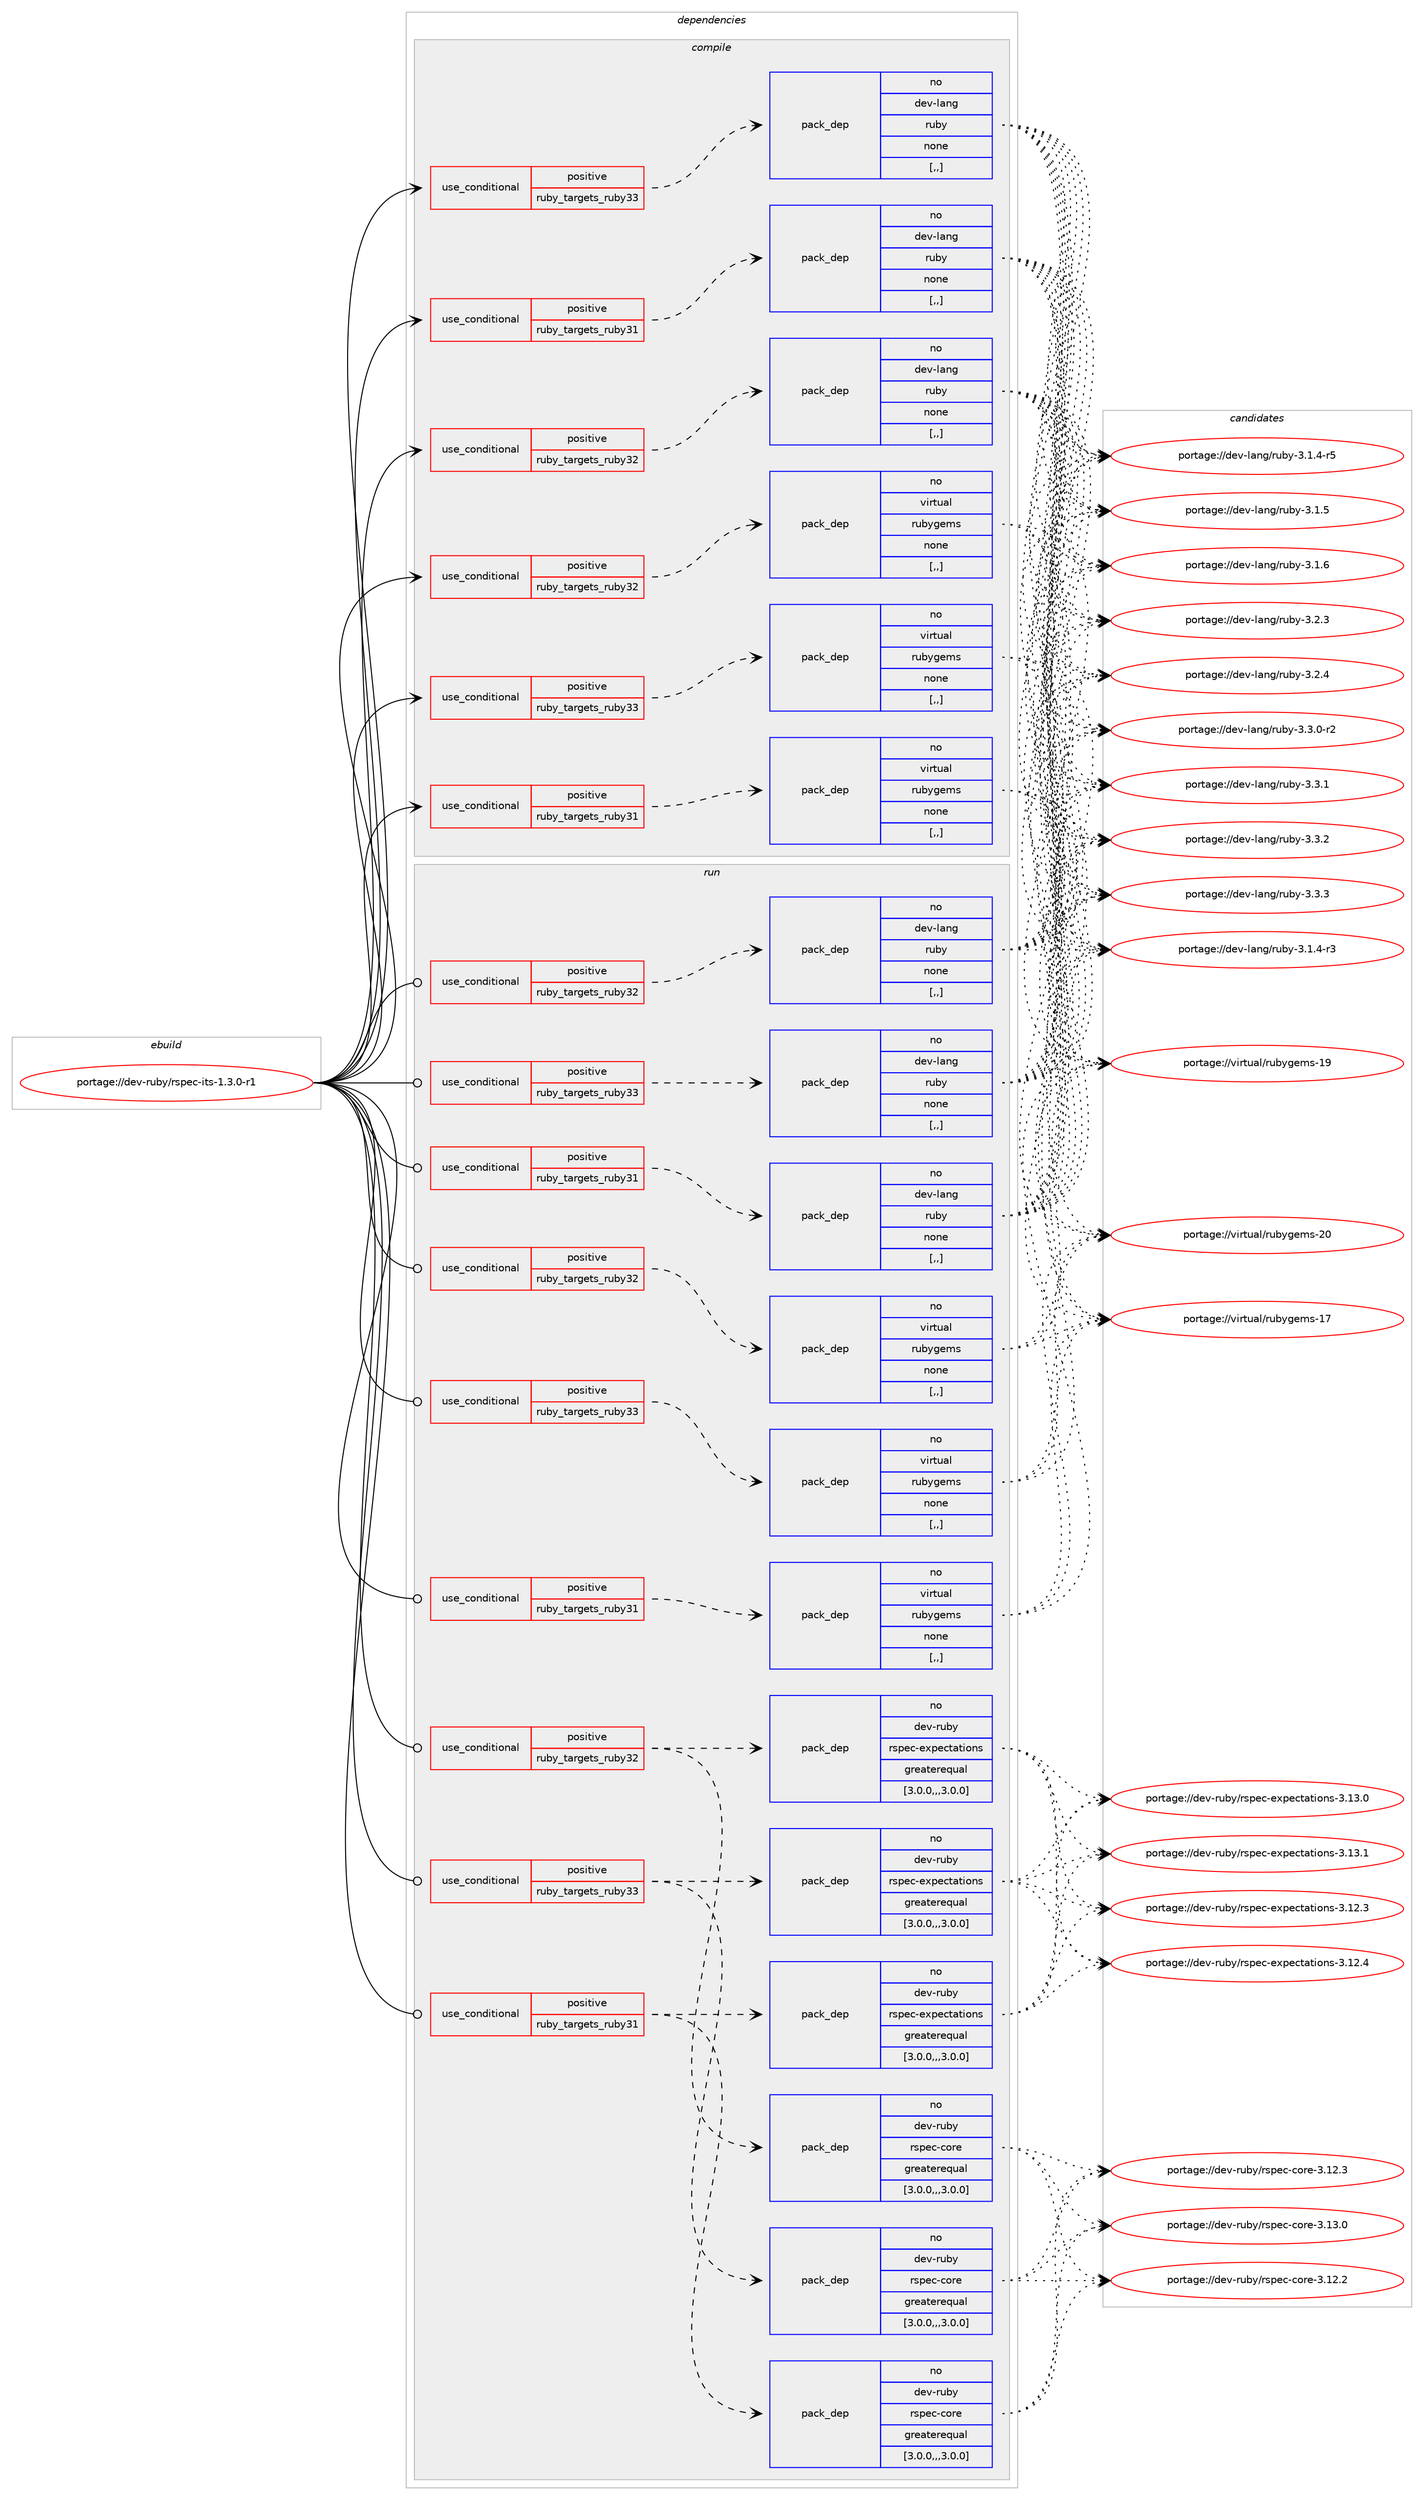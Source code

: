 digraph prolog {

# *************
# Graph options
# *************

newrank=true;
concentrate=true;
compound=true;
graph [rankdir=LR,fontname=Helvetica,fontsize=10,ranksep=1.5];#, ranksep=2.5, nodesep=0.2];
edge  [arrowhead=vee];
node  [fontname=Helvetica,fontsize=10];

# **********
# The ebuild
# **********

subgraph cluster_leftcol {
color=gray;
rank=same;
label=<<i>ebuild</i>>;
id [label="portage://dev-ruby/rspec-its-1.3.0-r1", color=red, width=4, href="../dev-ruby/rspec-its-1.3.0-r1.svg"];
}

# ****************
# The dependencies
# ****************

subgraph cluster_midcol {
color=gray;
label=<<i>dependencies</i>>;
subgraph cluster_compile {
fillcolor="#eeeeee";
style=filled;
label=<<i>compile</i>>;
subgraph cond53625 {
dependency195523 [label=<<TABLE BORDER="0" CELLBORDER="1" CELLSPACING="0" CELLPADDING="4"><TR><TD ROWSPAN="3" CELLPADDING="10">use_conditional</TD></TR><TR><TD>positive</TD></TR><TR><TD>ruby_targets_ruby31</TD></TR></TABLE>>, shape=none, color=red];
subgraph pack140568 {
dependency195524 [label=<<TABLE BORDER="0" CELLBORDER="1" CELLSPACING="0" CELLPADDING="4" WIDTH="220"><TR><TD ROWSPAN="6" CELLPADDING="30">pack_dep</TD></TR><TR><TD WIDTH="110">no</TD></TR><TR><TD>dev-lang</TD></TR><TR><TD>ruby</TD></TR><TR><TD>none</TD></TR><TR><TD>[,,]</TD></TR></TABLE>>, shape=none, color=blue];
}
dependency195523:e -> dependency195524:w [weight=20,style="dashed",arrowhead="vee"];
}
id:e -> dependency195523:w [weight=20,style="solid",arrowhead="vee"];
subgraph cond53626 {
dependency195525 [label=<<TABLE BORDER="0" CELLBORDER="1" CELLSPACING="0" CELLPADDING="4"><TR><TD ROWSPAN="3" CELLPADDING="10">use_conditional</TD></TR><TR><TD>positive</TD></TR><TR><TD>ruby_targets_ruby31</TD></TR></TABLE>>, shape=none, color=red];
subgraph pack140569 {
dependency195526 [label=<<TABLE BORDER="0" CELLBORDER="1" CELLSPACING="0" CELLPADDING="4" WIDTH="220"><TR><TD ROWSPAN="6" CELLPADDING="30">pack_dep</TD></TR><TR><TD WIDTH="110">no</TD></TR><TR><TD>virtual</TD></TR><TR><TD>rubygems</TD></TR><TR><TD>none</TD></TR><TR><TD>[,,]</TD></TR></TABLE>>, shape=none, color=blue];
}
dependency195525:e -> dependency195526:w [weight=20,style="dashed",arrowhead="vee"];
}
id:e -> dependency195525:w [weight=20,style="solid",arrowhead="vee"];
subgraph cond53627 {
dependency195527 [label=<<TABLE BORDER="0" CELLBORDER="1" CELLSPACING="0" CELLPADDING="4"><TR><TD ROWSPAN="3" CELLPADDING="10">use_conditional</TD></TR><TR><TD>positive</TD></TR><TR><TD>ruby_targets_ruby32</TD></TR></TABLE>>, shape=none, color=red];
subgraph pack140570 {
dependency195528 [label=<<TABLE BORDER="0" CELLBORDER="1" CELLSPACING="0" CELLPADDING="4" WIDTH="220"><TR><TD ROWSPAN="6" CELLPADDING="30">pack_dep</TD></TR><TR><TD WIDTH="110">no</TD></TR><TR><TD>dev-lang</TD></TR><TR><TD>ruby</TD></TR><TR><TD>none</TD></TR><TR><TD>[,,]</TD></TR></TABLE>>, shape=none, color=blue];
}
dependency195527:e -> dependency195528:w [weight=20,style="dashed",arrowhead="vee"];
}
id:e -> dependency195527:w [weight=20,style="solid",arrowhead="vee"];
subgraph cond53628 {
dependency195529 [label=<<TABLE BORDER="0" CELLBORDER="1" CELLSPACING="0" CELLPADDING="4"><TR><TD ROWSPAN="3" CELLPADDING="10">use_conditional</TD></TR><TR><TD>positive</TD></TR><TR><TD>ruby_targets_ruby32</TD></TR></TABLE>>, shape=none, color=red];
subgraph pack140571 {
dependency195530 [label=<<TABLE BORDER="0" CELLBORDER="1" CELLSPACING="0" CELLPADDING="4" WIDTH="220"><TR><TD ROWSPAN="6" CELLPADDING="30">pack_dep</TD></TR><TR><TD WIDTH="110">no</TD></TR><TR><TD>virtual</TD></TR><TR><TD>rubygems</TD></TR><TR><TD>none</TD></TR><TR><TD>[,,]</TD></TR></TABLE>>, shape=none, color=blue];
}
dependency195529:e -> dependency195530:w [weight=20,style="dashed",arrowhead="vee"];
}
id:e -> dependency195529:w [weight=20,style="solid",arrowhead="vee"];
subgraph cond53629 {
dependency195531 [label=<<TABLE BORDER="0" CELLBORDER="1" CELLSPACING="0" CELLPADDING="4"><TR><TD ROWSPAN="3" CELLPADDING="10">use_conditional</TD></TR><TR><TD>positive</TD></TR><TR><TD>ruby_targets_ruby33</TD></TR></TABLE>>, shape=none, color=red];
subgraph pack140572 {
dependency195532 [label=<<TABLE BORDER="0" CELLBORDER="1" CELLSPACING="0" CELLPADDING="4" WIDTH="220"><TR><TD ROWSPAN="6" CELLPADDING="30">pack_dep</TD></TR><TR><TD WIDTH="110">no</TD></TR><TR><TD>dev-lang</TD></TR><TR><TD>ruby</TD></TR><TR><TD>none</TD></TR><TR><TD>[,,]</TD></TR></TABLE>>, shape=none, color=blue];
}
dependency195531:e -> dependency195532:w [weight=20,style="dashed",arrowhead="vee"];
}
id:e -> dependency195531:w [weight=20,style="solid",arrowhead="vee"];
subgraph cond53630 {
dependency195533 [label=<<TABLE BORDER="0" CELLBORDER="1" CELLSPACING="0" CELLPADDING="4"><TR><TD ROWSPAN="3" CELLPADDING="10">use_conditional</TD></TR><TR><TD>positive</TD></TR><TR><TD>ruby_targets_ruby33</TD></TR></TABLE>>, shape=none, color=red];
subgraph pack140573 {
dependency195534 [label=<<TABLE BORDER="0" CELLBORDER="1" CELLSPACING="0" CELLPADDING="4" WIDTH="220"><TR><TD ROWSPAN="6" CELLPADDING="30">pack_dep</TD></TR><TR><TD WIDTH="110">no</TD></TR><TR><TD>virtual</TD></TR><TR><TD>rubygems</TD></TR><TR><TD>none</TD></TR><TR><TD>[,,]</TD></TR></TABLE>>, shape=none, color=blue];
}
dependency195533:e -> dependency195534:w [weight=20,style="dashed",arrowhead="vee"];
}
id:e -> dependency195533:w [weight=20,style="solid",arrowhead="vee"];
}
subgraph cluster_compileandrun {
fillcolor="#eeeeee";
style=filled;
label=<<i>compile and run</i>>;
}
subgraph cluster_run {
fillcolor="#eeeeee";
style=filled;
label=<<i>run</i>>;
subgraph cond53631 {
dependency195535 [label=<<TABLE BORDER="0" CELLBORDER="1" CELLSPACING="0" CELLPADDING="4"><TR><TD ROWSPAN="3" CELLPADDING="10">use_conditional</TD></TR><TR><TD>positive</TD></TR><TR><TD>ruby_targets_ruby31</TD></TR></TABLE>>, shape=none, color=red];
subgraph pack140574 {
dependency195536 [label=<<TABLE BORDER="0" CELLBORDER="1" CELLSPACING="0" CELLPADDING="4" WIDTH="220"><TR><TD ROWSPAN="6" CELLPADDING="30">pack_dep</TD></TR><TR><TD WIDTH="110">no</TD></TR><TR><TD>dev-lang</TD></TR><TR><TD>ruby</TD></TR><TR><TD>none</TD></TR><TR><TD>[,,]</TD></TR></TABLE>>, shape=none, color=blue];
}
dependency195535:e -> dependency195536:w [weight=20,style="dashed",arrowhead="vee"];
}
id:e -> dependency195535:w [weight=20,style="solid",arrowhead="odot"];
subgraph cond53632 {
dependency195537 [label=<<TABLE BORDER="0" CELLBORDER="1" CELLSPACING="0" CELLPADDING="4"><TR><TD ROWSPAN="3" CELLPADDING="10">use_conditional</TD></TR><TR><TD>positive</TD></TR><TR><TD>ruby_targets_ruby31</TD></TR></TABLE>>, shape=none, color=red];
subgraph pack140575 {
dependency195538 [label=<<TABLE BORDER="0" CELLBORDER="1" CELLSPACING="0" CELLPADDING="4" WIDTH="220"><TR><TD ROWSPAN="6" CELLPADDING="30">pack_dep</TD></TR><TR><TD WIDTH="110">no</TD></TR><TR><TD>dev-ruby</TD></TR><TR><TD>rspec-core</TD></TR><TR><TD>greaterequal</TD></TR><TR><TD>[3.0.0,,,3.0.0]</TD></TR></TABLE>>, shape=none, color=blue];
}
dependency195537:e -> dependency195538:w [weight=20,style="dashed",arrowhead="vee"];
subgraph pack140576 {
dependency195539 [label=<<TABLE BORDER="0" CELLBORDER="1" CELLSPACING="0" CELLPADDING="4" WIDTH="220"><TR><TD ROWSPAN="6" CELLPADDING="30">pack_dep</TD></TR><TR><TD WIDTH="110">no</TD></TR><TR><TD>dev-ruby</TD></TR><TR><TD>rspec-expectations</TD></TR><TR><TD>greaterequal</TD></TR><TR><TD>[3.0.0,,,3.0.0]</TD></TR></TABLE>>, shape=none, color=blue];
}
dependency195537:e -> dependency195539:w [weight=20,style="dashed",arrowhead="vee"];
}
id:e -> dependency195537:w [weight=20,style="solid",arrowhead="odot"];
subgraph cond53633 {
dependency195540 [label=<<TABLE BORDER="0" CELLBORDER="1" CELLSPACING="0" CELLPADDING="4"><TR><TD ROWSPAN="3" CELLPADDING="10">use_conditional</TD></TR><TR><TD>positive</TD></TR><TR><TD>ruby_targets_ruby31</TD></TR></TABLE>>, shape=none, color=red];
subgraph pack140577 {
dependency195541 [label=<<TABLE BORDER="0" CELLBORDER="1" CELLSPACING="0" CELLPADDING="4" WIDTH="220"><TR><TD ROWSPAN="6" CELLPADDING="30">pack_dep</TD></TR><TR><TD WIDTH="110">no</TD></TR><TR><TD>virtual</TD></TR><TR><TD>rubygems</TD></TR><TR><TD>none</TD></TR><TR><TD>[,,]</TD></TR></TABLE>>, shape=none, color=blue];
}
dependency195540:e -> dependency195541:w [weight=20,style="dashed",arrowhead="vee"];
}
id:e -> dependency195540:w [weight=20,style="solid",arrowhead="odot"];
subgraph cond53634 {
dependency195542 [label=<<TABLE BORDER="0" CELLBORDER="1" CELLSPACING="0" CELLPADDING="4"><TR><TD ROWSPAN="3" CELLPADDING="10">use_conditional</TD></TR><TR><TD>positive</TD></TR><TR><TD>ruby_targets_ruby32</TD></TR></TABLE>>, shape=none, color=red];
subgraph pack140578 {
dependency195543 [label=<<TABLE BORDER="0" CELLBORDER="1" CELLSPACING="0" CELLPADDING="4" WIDTH="220"><TR><TD ROWSPAN="6" CELLPADDING="30">pack_dep</TD></TR><TR><TD WIDTH="110">no</TD></TR><TR><TD>dev-lang</TD></TR><TR><TD>ruby</TD></TR><TR><TD>none</TD></TR><TR><TD>[,,]</TD></TR></TABLE>>, shape=none, color=blue];
}
dependency195542:e -> dependency195543:w [weight=20,style="dashed",arrowhead="vee"];
}
id:e -> dependency195542:w [weight=20,style="solid",arrowhead="odot"];
subgraph cond53635 {
dependency195544 [label=<<TABLE BORDER="0" CELLBORDER="1" CELLSPACING="0" CELLPADDING="4"><TR><TD ROWSPAN="3" CELLPADDING="10">use_conditional</TD></TR><TR><TD>positive</TD></TR><TR><TD>ruby_targets_ruby32</TD></TR></TABLE>>, shape=none, color=red];
subgraph pack140579 {
dependency195545 [label=<<TABLE BORDER="0" CELLBORDER="1" CELLSPACING="0" CELLPADDING="4" WIDTH="220"><TR><TD ROWSPAN="6" CELLPADDING="30">pack_dep</TD></TR><TR><TD WIDTH="110">no</TD></TR><TR><TD>dev-ruby</TD></TR><TR><TD>rspec-core</TD></TR><TR><TD>greaterequal</TD></TR><TR><TD>[3.0.0,,,3.0.0]</TD></TR></TABLE>>, shape=none, color=blue];
}
dependency195544:e -> dependency195545:w [weight=20,style="dashed",arrowhead="vee"];
subgraph pack140580 {
dependency195546 [label=<<TABLE BORDER="0" CELLBORDER="1" CELLSPACING="0" CELLPADDING="4" WIDTH="220"><TR><TD ROWSPAN="6" CELLPADDING="30">pack_dep</TD></TR><TR><TD WIDTH="110">no</TD></TR><TR><TD>dev-ruby</TD></TR><TR><TD>rspec-expectations</TD></TR><TR><TD>greaterequal</TD></TR><TR><TD>[3.0.0,,,3.0.0]</TD></TR></TABLE>>, shape=none, color=blue];
}
dependency195544:e -> dependency195546:w [weight=20,style="dashed",arrowhead="vee"];
}
id:e -> dependency195544:w [weight=20,style="solid",arrowhead="odot"];
subgraph cond53636 {
dependency195547 [label=<<TABLE BORDER="0" CELLBORDER="1" CELLSPACING="0" CELLPADDING="4"><TR><TD ROWSPAN="3" CELLPADDING="10">use_conditional</TD></TR><TR><TD>positive</TD></TR><TR><TD>ruby_targets_ruby32</TD></TR></TABLE>>, shape=none, color=red];
subgraph pack140581 {
dependency195548 [label=<<TABLE BORDER="0" CELLBORDER="1" CELLSPACING="0" CELLPADDING="4" WIDTH="220"><TR><TD ROWSPAN="6" CELLPADDING="30">pack_dep</TD></TR><TR><TD WIDTH="110">no</TD></TR><TR><TD>virtual</TD></TR><TR><TD>rubygems</TD></TR><TR><TD>none</TD></TR><TR><TD>[,,]</TD></TR></TABLE>>, shape=none, color=blue];
}
dependency195547:e -> dependency195548:w [weight=20,style="dashed",arrowhead="vee"];
}
id:e -> dependency195547:w [weight=20,style="solid",arrowhead="odot"];
subgraph cond53637 {
dependency195549 [label=<<TABLE BORDER="0" CELLBORDER="1" CELLSPACING="0" CELLPADDING="4"><TR><TD ROWSPAN="3" CELLPADDING="10">use_conditional</TD></TR><TR><TD>positive</TD></TR><TR><TD>ruby_targets_ruby33</TD></TR></TABLE>>, shape=none, color=red];
subgraph pack140582 {
dependency195550 [label=<<TABLE BORDER="0" CELLBORDER="1" CELLSPACING="0" CELLPADDING="4" WIDTH="220"><TR><TD ROWSPAN="6" CELLPADDING="30">pack_dep</TD></TR><TR><TD WIDTH="110">no</TD></TR><TR><TD>dev-lang</TD></TR><TR><TD>ruby</TD></TR><TR><TD>none</TD></TR><TR><TD>[,,]</TD></TR></TABLE>>, shape=none, color=blue];
}
dependency195549:e -> dependency195550:w [weight=20,style="dashed",arrowhead="vee"];
}
id:e -> dependency195549:w [weight=20,style="solid",arrowhead="odot"];
subgraph cond53638 {
dependency195551 [label=<<TABLE BORDER="0" CELLBORDER="1" CELLSPACING="0" CELLPADDING="4"><TR><TD ROWSPAN="3" CELLPADDING="10">use_conditional</TD></TR><TR><TD>positive</TD></TR><TR><TD>ruby_targets_ruby33</TD></TR></TABLE>>, shape=none, color=red];
subgraph pack140583 {
dependency195552 [label=<<TABLE BORDER="0" CELLBORDER="1" CELLSPACING="0" CELLPADDING="4" WIDTH="220"><TR><TD ROWSPAN="6" CELLPADDING="30">pack_dep</TD></TR><TR><TD WIDTH="110">no</TD></TR><TR><TD>dev-ruby</TD></TR><TR><TD>rspec-core</TD></TR><TR><TD>greaterequal</TD></TR><TR><TD>[3.0.0,,,3.0.0]</TD></TR></TABLE>>, shape=none, color=blue];
}
dependency195551:e -> dependency195552:w [weight=20,style="dashed",arrowhead="vee"];
subgraph pack140584 {
dependency195553 [label=<<TABLE BORDER="0" CELLBORDER="1" CELLSPACING="0" CELLPADDING="4" WIDTH="220"><TR><TD ROWSPAN="6" CELLPADDING="30">pack_dep</TD></TR><TR><TD WIDTH="110">no</TD></TR><TR><TD>dev-ruby</TD></TR><TR><TD>rspec-expectations</TD></TR><TR><TD>greaterequal</TD></TR><TR><TD>[3.0.0,,,3.0.0]</TD></TR></TABLE>>, shape=none, color=blue];
}
dependency195551:e -> dependency195553:w [weight=20,style="dashed",arrowhead="vee"];
}
id:e -> dependency195551:w [weight=20,style="solid",arrowhead="odot"];
subgraph cond53639 {
dependency195554 [label=<<TABLE BORDER="0" CELLBORDER="1" CELLSPACING="0" CELLPADDING="4"><TR><TD ROWSPAN="3" CELLPADDING="10">use_conditional</TD></TR><TR><TD>positive</TD></TR><TR><TD>ruby_targets_ruby33</TD></TR></TABLE>>, shape=none, color=red];
subgraph pack140585 {
dependency195555 [label=<<TABLE BORDER="0" CELLBORDER="1" CELLSPACING="0" CELLPADDING="4" WIDTH="220"><TR><TD ROWSPAN="6" CELLPADDING="30">pack_dep</TD></TR><TR><TD WIDTH="110">no</TD></TR><TR><TD>virtual</TD></TR><TR><TD>rubygems</TD></TR><TR><TD>none</TD></TR><TR><TD>[,,]</TD></TR></TABLE>>, shape=none, color=blue];
}
dependency195554:e -> dependency195555:w [weight=20,style="dashed",arrowhead="vee"];
}
id:e -> dependency195554:w [weight=20,style="solid",arrowhead="odot"];
}
}

# **************
# The candidates
# **************

subgraph cluster_choices {
rank=same;
color=gray;
label=<<i>candidates</i>>;

subgraph choice140568 {
color=black;
nodesep=1;
choice100101118451089711010347114117981214551464946524511451 [label="portage://dev-lang/ruby-3.1.4-r3", color=red, width=4,href="../dev-lang/ruby-3.1.4-r3.svg"];
choice100101118451089711010347114117981214551464946524511453 [label="portage://dev-lang/ruby-3.1.4-r5", color=red, width=4,href="../dev-lang/ruby-3.1.4-r5.svg"];
choice10010111845108971101034711411798121455146494653 [label="portage://dev-lang/ruby-3.1.5", color=red, width=4,href="../dev-lang/ruby-3.1.5.svg"];
choice10010111845108971101034711411798121455146494654 [label="portage://dev-lang/ruby-3.1.6", color=red, width=4,href="../dev-lang/ruby-3.1.6.svg"];
choice10010111845108971101034711411798121455146504651 [label="portage://dev-lang/ruby-3.2.3", color=red, width=4,href="../dev-lang/ruby-3.2.3.svg"];
choice10010111845108971101034711411798121455146504652 [label="portage://dev-lang/ruby-3.2.4", color=red, width=4,href="../dev-lang/ruby-3.2.4.svg"];
choice100101118451089711010347114117981214551465146484511450 [label="portage://dev-lang/ruby-3.3.0-r2", color=red, width=4,href="../dev-lang/ruby-3.3.0-r2.svg"];
choice10010111845108971101034711411798121455146514649 [label="portage://dev-lang/ruby-3.3.1", color=red, width=4,href="../dev-lang/ruby-3.3.1.svg"];
choice10010111845108971101034711411798121455146514650 [label="portage://dev-lang/ruby-3.3.2", color=red, width=4,href="../dev-lang/ruby-3.3.2.svg"];
choice10010111845108971101034711411798121455146514651 [label="portage://dev-lang/ruby-3.3.3", color=red, width=4,href="../dev-lang/ruby-3.3.3.svg"];
dependency195524:e -> choice100101118451089711010347114117981214551464946524511451:w [style=dotted,weight="100"];
dependency195524:e -> choice100101118451089711010347114117981214551464946524511453:w [style=dotted,weight="100"];
dependency195524:e -> choice10010111845108971101034711411798121455146494653:w [style=dotted,weight="100"];
dependency195524:e -> choice10010111845108971101034711411798121455146494654:w [style=dotted,weight="100"];
dependency195524:e -> choice10010111845108971101034711411798121455146504651:w [style=dotted,weight="100"];
dependency195524:e -> choice10010111845108971101034711411798121455146504652:w [style=dotted,weight="100"];
dependency195524:e -> choice100101118451089711010347114117981214551465146484511450:w [style=dotted,weight="100"];
dependency195524:e -> choice10010111845108971101034711411798121455146514649:w [style=dotted,weight="100"];
dependency195524:e -> choice10010111845108971101034711411798121455146514650:w [style=dotted,weight="100"];
dependency195524:e -> choice10010111845108971101034711411798121455146514651:w [style=dotted,weight="100"];
}
subgraph choice140569 {
color=black;
nodesep=1;
choice118105114116117971084711411798121103101109115454955 [label="portage://virtual/rubygems-17", color=red, width=4,href="../virtual/rubygems-17.svg"];
choice118105114116117971084711411798121103101109115454957 [label="portage://virtual/rubygems-19", color=red, width=4,href="../virtual/rubygems-19.svg"];
choice118105114116117971084711411798121103101109115455048 [label="portage://virtual/rubygems-20", color=red, width=4,href="../virtual/rubygems-20.svg"];
dependency195526:e -> choice118105114116117971084711411798121103101109115454955:w [style=dotted,weight="100"];
dependency195526:e -> choice118105114116117971084711411798121103101109115454957:w [style=dotted,weight="100"];
dependency195526:e -> choice118105114116117971084711411798121103101109115455048:w [style=dotted,weight="100"];
}
subgraph choice140570 {
color=black;
nodesep=1;
choice100101118451089711010347114117981214551464946524511451 [label="portage://dev-lang/ruby-3.1.4-r3", color=red, width=4,href="../dev-lang/ruby-3.1.4-r3.svg"];
choice100101118451089711010347114117981214551464946524511453 [label="portage://dev-lang/ruby-3.1.4-r5", color=red, width=4,href="../dev-lang/ruby-3.1.4-r5.svg"];
choice10010111845108971101034711411798121455146494653 [label="portage://dev-lang/ruby-3.1.5", color=red, width=4,href="../dev-lang/ruby-3.1.5.svg"];
choice10010111845108971101034711411798121455146494654 [label="portage://dev-lang/ruby-3.1.6", color=red, width=4,href="../dev-lang/ruby-3.1.6.svg"];
choice10010111845108971101034711411798121455146504651 [label="portage://dev-lang/ruby-3.2.3", color=red, width=4,href="../dev-lang/ruby-3.2.3.svg"];
choice10010111845108971101034711411798121455146504652 [label="portage://dev-lang/ruby-3.2.4", color=red, width=4,href="../dev-lang/ruby-3.2.4.svg"];
choice100101118451089711010347114117981214551465146484511450 [label="portage://dev-lang/ruby-3.3.0-r2", color=red, width=4,href="../dev-lang/ruby-3.3.0-r2.svg"];
choice10010111845108971101034711411798121455146514649 [label="portage://dev-lang/ruby-3.3.1", color=red, width=4,href="../dev-lang/ruby-3.3.1.svg"];
choice10010111845108971101034711411798121455146514650 [label="portage://dev-lang/ruby-3.3.2", color=red, width=4,href="../dev-lang/ruby-3.3.2.svg"];
choice10010111845108971101034711411798121455146514651 [label="portage://dev-lang/ruby-3.3.3", color=red, width=4,href="../dev-lang/ruby-3.3.3.svg"];
dependency195528:e -> choice100101118451089711010347114117981214551464946524511451:w [style=dotted,weight="100"];
dependency195528:e -> choice100101118451089711010347114117981214551464946524511453:w [style=dotted,weight="100"];
dependency195528:e -> choice10010111845108971101034711411798121455146494653:w [style=dotted,weight="100"];
dependency195528:e -> choice10010111845108971101034711411798121455146494654:w [style=dotted,weight="100"];
dependency195528:e -> choice10010111845108971101034711411798121455146504651:w [style=dotted,weight="100"];
dependency195528:e -> choice10010111845108971101034711411798121455146504652:w [style=dotted,weight="100"];
dependency195528:e -> choice100101118451089711010347114117981214551465146484511450:w [style=dotted,weight="100"];
dependency195528:e -> choice10010111845108971101034711411798121455146514649:w [style=dotted,weight="100"];
dependency195528:e -> choice10010111845108971101034711411798121455146514650:w [style=dotted,weight="100"];
dependency195528:e -> choice10010111845108971101034711411798121455146514651:w [style=dotted,weight="100"];
}
subgraph choice140571 {
color=black;
nodesep=1;
choice118105114116117971084711411798121103101109115454955 [label="portage://virtual/rubygems-17", color=red, width=4,href="../virtual/rubygems-17.svg"];
choice118105114116117971084711411798121103101109115454957 [label="portage://virtual/rubygems-19", color=red, width=4,href="../virtual/rubygems-19.svg"];
choice118105114116117971084711411798121103101109115455048 [label="portage://virtual/rubygems-20", color=red, width=4,href="../virtual/rubygems-20.svg"];
dependency195530:e -> choice118105114116117971084711411798121103101109115454955:w [style=dotted,weight="100"];
dependency195530:e -> choice118105114116117971084711411798121103101109115454957:w [style=dotted,weight="100"];
dependency195530:e -> choice118105114116117971084711411798121103101109115455048:w [style=dotted,weight="100"];
}
subgraph choice140572 {
color=black;
nodesep=1;
choice100101118451089711010347114117981214551464946524511451 [label="portage://dev-lang/ruby-3.1.4-r3", color=red, width=4,href="../dev-lang/ruby-3.1.4-r3.svg"];
choice100101118451089711010347114117981214551464946524511453 [label="portage://dev-lang/ruby-3.1.4-r5", color=red, width=4,href="../dev-lang/ruby-3.1.4-r5.svg"];
choice10010111845108971101034711411798121455146494653 [label="portage://dev-lang/ruby-3.1.5", color=red, width=4,href="../dev-lang/ruby-3.1.5.svg"];
choice10010111845108971101034711411798121455146494654 [label="portage://dev-lang/ruby-3.1.6", color=red, width=4,href="../dev-lang/ruby-3.1.6.svg"];
choice10010111845108971101034711411798121455146504651 [label="portage://dev-lang/ruby-3.2.3", color=red, width=4,href="../dev-lang/ruby-3.2.3.svg"];
choice10010111845108971101034711411798121455146504652 [label="portage://dev-lang/ruby-3.2.4", color=red, width=4,href="../dev-lang/ruby-3.2.4.svg"];
choice100101118451089711010347114117981214551465146484511450 [label="portage://dev-lang/ruby-3.3.0-r2", color=red, width=4,href="../dev-lang/ruby-3.3.0-r2.svg"];
choice10010111845108971101034711411798121455146514649 [label="portage://dev-lang/ruby-3.3.1", color=red, width=4,href="../dev-lang/ruby-3.3.1.svg"];
choice10010111845108971101034711411798121455146514650 [label="portage://dev-lang/ruby-3.3.2", color=red, width=4,href="../dev-lang/ruby-3.3.2.svg"];
choice10010111845108971101034711411798121455146514651 [label="portage://dev-lang/ruby-3.3.3", color=red, width=4,href="../dev-lang/ruby-3.3.3.svg"];
dependency195532:e -> choice100101118451089711010347114117981214551464946524511451:w [style=dotted,weight="100"];
dependency195532:e -> choice100101118451089711010347114117981214551464946524511453:w [style=dotted,weight="100"];
dependency195532:e -> choice10010111845108971101034711411798121455146494653:w [style=dotted,weight="100"];
dependency195532:e -> choice10010111845108971101034711411798121455146494654:w [style=dotted,weight="100"];
dependency195532:e -> choice10010111845108971101034711411798121455146504651:w [style=dotted,weight="100"];
dependency195532:e -> choice10010111845108971101034711411798121455146504652:w [style=dotted,weight="100"];
dependency195532:e -> choice100101118451089711010347114117981214551465146484511450:w [style=dotted,weight="100"];
dependency195532:e -> choice10010111845108971101034711411798121455146514649:w [style=dotted,weight="100"];
dependency195532:e -> choice10010111845108971101034711411798121455146514650:w [style=dotted,weight="100"];
dependency195532:e -> choice10010111845108971101034711411798121455146514651:w [style=dotted,weight="100"];
}
subgraph choice140573 {
color=black;
nodesep=1;
choice118105114116117971084711411798121103101109115454955 [label="portage://virtual/rubygems-17", color=red, width=4,href="../virtual/rubygems-17.svg"];
choice118105114116117971084711411798121103101109115454957 [label="portage://virtual/rubygems-19", color=red, width=4,href="../virtual/rubygems-19.svg"];
choice118105114116117971084711411798121103101109115455048 [label="portage://virtual/rubygems-20", color=red, width=4,href="../virtual/rubygems-20.svg"];
dependency195534:e -> choice118105114116117971084711411798121103101109115454955:w [style=dotted,weight="100"];
dependency195534:e -> choice118105114116117971084711411798121103101109115454957:w [style=dotted,weight="100"];
dependency195534:e -> choice118105114116117971084711411798121103101109115455048:w [style=dotted,weight="100"];
}
subgraph choice140574 {
color=black;
nodesep=1;
choice100101118451089711010347114117981214551464946524511451 [label="portage://dev-lang/ruby-3.1.4-r3", color=red, width=4,href="../dev-lang/ruby-3.1.4-r3.svg"];
choice100101118451089711010347114117981214551464946524511453 [label="portage://dev-lang/ruby-3.1.4-r5", color=red, width=4,href="../dev-lang/ruby-3.1.4-r5.svg"];
choice10010111845108971101034711411798121455146494653 [label="portage://dev-lang/ruby-3.1.5", color=red, width=4,href="../dev-lang/ruby-3.1.5.svg"];
choice10010111845108971101034711411798121455146494654 [label="portage://dev-lang/ruby-3.1.6", color=red, width=4,href="../dev-lang/ruby-3.1.6.svg"];
choice10010111845108971101034711411798121455146504651 [label="portage://dev-lang/ruby-3.2.3", color=red, width=4,href="../dev-lang/ruby-3.2.3.svg"];
choice10010111845108971101034711411798121455146504652 [label="portage://dev-lang/ruby-3.2.4", color=red, width=4,href="../dev-lang/ruby-3.2.4.svg"];
choice100101118451089711010347114117981214551465146484511450 [label="portage://dev-lang/ruby-3.3.0-r2", color=red, width=4,href="../dev-lang/ruby-3.3.0-r2.svg"];
choice10010111845108971101034711411798121455146514649 [label="portage://dev-lang/ruby-3.3.1", color=red, width=4,href="../dev-lang/ruby-3.3.1.svg"];
choice10010111845108971101034711411798121455146514650 [label="portage://dev-lang/ruby-3.3.2", color=red, width=4,href="../dev-lang/ruby-3.3.2.svg"];
choice10010111845108971101034711411798121455146514651 [label="portage://dev-lang/ruby-3.3.3", color=red, width=4,href="../dev-lang/ruby-3.3.3.svg"];
dependency195536:e -> choice100101118451089711010347114117981214551464946524511451:w [style=dotted,weight="100"];
dependency195536:e -> choice100101118451089711010347114117981214551464946524511453:w [style=dotted,weight="100"];
dependency195536:e -> choice10010111845108971101034711411798121455146494653:w [style=dotted,weight="100"];
dependency195536:e -> choice10010111845108971101034711411798121455146494654:w [style=dotted,weight="100"];
dependency195536:e -> choice10010111845108971101034711411798121455146504651:w [style=dotted,weight="100"];
dependency195536:e -> choice10010111845108971101034711411798121455146504652:w [style=dotted,weight="100"];
dependency195536:e -> choice100101118451089711010347114117981214551465146484511450:w [style=dotted,weight="100"];
dependency195536:e -> choice10010111845108971101034711411798121455146514649:w [style=dotted,weight="100"];
dependency195536:e -> choice10010111845108971101034711411798121455146514650:w [style=dotted,weight="100"];
dependency195536:e -> choice10010111845108971101034711411798121455146514651:w [style=dotted,weight="100"];
}
subgraph choice140575 {
color=black;
nodesep=1;
choice10010111845114117981214711411511210199459911111410145514649504650 [label="portage://dev-ruby/rspec-core-3.12.2", color=red, width=4,href="../dev-ruby/rspec-core-3.12.2.svg"];
choice10010111845114117981214711411511210199459911111410145514649504651 [label="portage://dev-ruby/rspec-core-3.12.3", color=red, width=4,href="../dev-ruby/rspec-core-3.12.3.svg"];
choice10010111845114117981214711411511210199459911111410145514649514648 [label="portage://dev-ruby/rspec-core-3.13.0", color=red, width=4,href="../dev-ruby/rspec-core-3.13.0.svg"];
dependency195538:e -> choice10010111845114117981214711411511210199459911111410145514649504650:w [style=dotted,weight="100"];
dependency195538:e -> choice10010111845114117981214711411511210199459911111410145514649504651:w [style=dotted,weight="100"];
dependency195538:e -> choice10010111845114117981214711411511210199459911111410145514649514648:w [style=dotted,weight="100"];
}
subgraph choice140576 {
color=black;
nodesep=1;
choice1001011184511411798121471141151121019945101120112101991169711610511111011545514649504651 [label="portage://dev-ruby/rspec-expectations-3.12.3", color=red, width=4,href="../dev-ruby/rspec-expectations-3.12.3.svg"];
choice1001011184511411798121471141151121019945101120112101991169711610511111011545514649504652 [label="portage://dev-ruby/rspec-expectations-3.12.4", color=red, width=4,href="../dev-ruby/rspec-expectations-3.12.4.svg"];
choice1001011184511411798121471141151121019945101120112101991169711610511111011545514649514648 [label="portage://dev-ruby/rspec-expectations-3.13.0", color=red, width=4,href="../dev-ruby/rspec-expectations-3.13.0.svg"];
choice1001011184511411798121471141151121019945101120112101991169711610511111011545514649514649 [label="portage://dev-ruby/rspec-expectations-3.13.1", color=red, width=4,href="../dev-ruby/rspec-expectations-3.13.1.svg"];
dependency195539:e -> choice1001011184511411798121471141151121019945101120112101991169711610511111011545514649504651:w [style=dotted,weight="100"];
dependency195539:e -> choice1001011184511411798121471141151121019945101120112101991169711610511111011545514649504652:w [style=dotted,weight="100"];
dependency195539:e -> choice1001011184511411798121471141151121019945101120112101991169711610511111011545514649514648:w [style=dotted,weight="100"];
dependency195539:e -> choice1001011184511411798121471141151121019945101120112101991169711610511111011545514649514649:w [style=dotted,weight="100"];
}
subgraph choice140577 {
color=black;
nodesep=1;
choice118105114116117971084711411798121103101109115454955 [label="portage://virtual/rubygems-17", color=red, width=4,href="../virtual/rubygems-17.svg"];
choice118105114116117971084711411798121103101109115454957 [label="portage://virtual/rubygems-19", color=red, width=4,href="../virtual/rubygems-19.svg"];
choice118105114116117971084711411798121103101109115455048 [label="portage://virtual/rubygems-20", color=red, width=4,href="../virtual/rubygems-20.svg"];
dependency195541:e -> choice118105114116117971084711411798121103101109115454955:w [style=dotted,weight="100"];
dependency195541:e -> choice118105114116117971084711411798121103101109115454957:w [style=dotted,weight="100"];
dependency195541:e -> choice118105114116117971084711411798121103101109115455048:w [style=dotted,weight="100"];
}
subgraph choice140578 {
color=black;
nodesep=1;
choice100101118451089711010347114117981214551464946524511451 [label="portage://dev-lang/ruby-3.1.4-r3", color=red, width=4,href="../dev-lang/ruby-3.1.4-r3.svg"];
choice100101118451089711010347114117981214551464946524511453 [label="portage://dev-lang/ruby-3.1.4-r5", color=red, width=4,href="../dev-lang/ruby-3.1.4-r5.svg"];
choice10010111845108971101034711411798121455146494653 [label="portage://dev-lang/ruby-3.1.5", color=red, width=4,href="../dev-lang/ruby-3.1.5.svg"];
choice10010111845108971101034711411798121455146494654 [label="portage://dev-lang/ruby-3.1.6", color=red, width=4,href="../dev-lang/ruby-3.1.6.svg"];
choice10010111845108971101034711411798121455146504651 [label="portage://dev-lang/ruby-3.2.3", color=red, width=4,href="../dev-lang/ruby-3.2.3.svg"];
choice10010111845108971101034711411798121455146504652 [label="portage://dev-lang/ruby-3.2.4", color=red, width=4,href="../dev-lang/ruby-3.2.4.svg"];
choice100101118451089711010347114117981214551465146484511450 [label="portage://dev-lang/ruby-3.3.0-r2", color=red, width=4,href="../dev-lang/ruby-3.3.0-r2.svg"];
choice10010111845108971101034711411798121455146514649 [label="portage://dev-lang/ruby-3.3.1", color=red, width=4,href="../dev-lang/ruby-3.3.1.svg"];
choice10010111845108971101034711411798121455146514650 [label="portage://dev-lang/ruby-3.3.2", color=red, width=4,href="../dev-lang/ruby-3.3.2.svg"];
choice10010111845108971101034711411798121455146514651 [label="portage://dev-lang/ruby-3.3.3", color=red, width=4,href="../dev-lang/ruby-3.3.3.svg"];
dependency195543:e -> choice100101118451089711010347114117981214551464946524511451:w [style=dotted,weight="100"];
dependency195543:e -> choice100101118451089711010347114117981214551464946524511453:w [style=dotted,weight="100"];
dependency195543:e -> choice10010111845108971101034711411798121455146494653:w [style=dotted,weight="100"];
dependency195543:e -> choice10010111845108971101034711411798121455146494654:w [style=dotted,weight="100"];
dependency195543:e -> choice10010111845108971101034711411798121455146504651:w [style=dotted,weight="100"];
dependency195543:e -> choice10010111845108971101034711411798121455146504652:w [style=dotted,weight="100"];
dependency195543:e -> choice100101118451089711010347114117981214551465146484511450:w [style=dotted,weight="100"];
dependency195543:e -> choice10010111845108971101034711411798121455146514649:w [style=dotted,weight="100"];
dependency195543:e -> choice10010111845108971101034711411798121455146514650:w [style=dotted,weight="100"];
dependency195543:e -> choice10010111845108971101034711411798121455146514651:w [style=dotted,weight="100"];
}
subgraph choice140579 {
color=black;
nodesep=1;
choice10010111845114117981214711411511210199459911111410145514649504650 [label="portage://dev-ruby/rspec-core-3.12.2", color=red, width=4,href="../dev-ruby/rspec-core-3.12.2.svg"];
choice10010111845114117981214711411511210199459911111410145514649504651 [label="portage://dev-ruby/rspec-core-3.12.3", color=red, width=4,href="../dev-ruby/rspec-core-3.12.3.svg"];
choice10010111845114117981214711411511210199459911111410145514649514648 [label="portage://dev-ruby/rspec-core-3.13.0", color=red, width=4,href="../dev-ruby/rspec-core-3.13.0.svg"];
dependency195545:e -> choice10010111845114117981214711411511210199459911111410145514649504650:w [style=dotted,weight="100"];
dependency195545:e -> choice10010111845114117981214711411511210199459911111410145514649504651:w [style=dotted,weight="100"];
dependency195545:e -> choice10010111845114117981214711411511210199459911111410145514649514648:w [style=dotted,weight="100"];
}
subgraph choice140580 {
color=black;
nodesep=1;
choice1001011184511411798121471141151121019945101120112101991169711610511111011545514649504651 [label="portage://dev-ruby/rspec-expectations-3.12.3", color=red, width=4,href="../dev-ruby/rspec-expectations-3.12.3.svg"];
choice1001011184511411798121471141151121019945101120112101991169711610511111011545514649504652 [label="portage://dev-ruby/rspec-expectations-3.12.4", color=red, width=4,href="../dev-ruby/rspec-expectations-3.12.4.svg"];
choice1001011184511411798121471141151121019945101120112101991169711610511111011545514649514648 [label="portage://dev-ruby/rspec-expectations-3.13.0", color=red, width=4,href="../dev-ruby/rspec-expectations-3.13.0.svg"];
choice1001011184511411798121471141151121019945101120112101991169711610511111011545514649514649 [label="portage://dev-ruby/rspec-expectations-3.13.1", color=red, width=4,href="../dev-ruby/rspec-expectations-3.13.1.svg"];
dependency195546:e -> choice1001011184511411798121471141151121019945101120112101991169711610511111011545514649504651:w [style=dotted,weight="100"];
dependency195546:e -> choice1001011184511411798121471141151121019945101120112101991169711610511111011545514649504652:w [style=dotted,weight="100"];
dependency195546:e -> choice1001011184511411798121471141151121019945101120112101991169711610511111011545514649514648:w [style=dotted,weight="100"];
dependency195546:e -> choice1001011184511411798121471141151121019945101120112101991169711610511111011545514649514649:w [style=dotted,weight="100"];
}
subgraph choice140581 {
color=black;
nodesep=1;
choice118105114116117971084711411798121103101109115454955 [label="portage://virtual/rubygems-17", color=red, width=4,href="../virtual/rubygems-17.svg"];
choice118105114116117971084711411798121103101109115454957 [label="portage://virtual/rubygems-19", color=red, width=4,href="../virtual/rubygems-19.svg"];
choice118105114116117971084711411798121103101109115455048 [label="portage://virtual/rubygems-20", color=red, width=4,href="../virtual/rubygems-20.svg"];
dependency195548:e -> choice118105114116117971084711411798121103101109115454955:w [style=dotted,weight="100"];
dependency195548:e -> choice118105114116117971084711411798121103101109115454957:w [style=dotted,weight="100"];
dependency195548:e -> choice118105114116117971084711411798121103101109115455048:w [style=dotted,weight="100"];
}
subgraph choice140582 {
color=black;
nodesep=1;
choice100101118451089711010347114117981214551464946524511451 [label="portage://dev-lang/ruby-3.1.4-r3", color=red, width=4,href="../dev-lang/ruby-3.1.4-r3.svg"];
choice100101118451089711010347114117981214551464946524511453 [label="portage://dev-lang/ruby-3.1.4-r5", color=red, width=4,href="../dev-lang/ruby-3.1.4-r5.svg"];
choice10010111845108971101034711411798121455146494653 [label="portage://dev-lang/ruby-3.1.5", color=red, width=4,href="../dev-lang/ruby-3.1.5.svg"];
choice10010111845108971101034711411798121455146494654 [label="portage://dev-lang/ruby-3.1.6", color=red, width=4,href="../dev-lang/ruby-3.1.6.svg"];
choice10010111845108971101034711411798121455146504651 [label="portage://dev-lang/ruby-3.2.3", color=red, width=4,href="../dev-lang/ruby-3.2.3.svg"];
choice10010111845108971101034711411798121455146504652 [label="portage://dev-lang/ruby-3.2.4", color=red, width=4,href="../dev-lang/ruby-3.2.4.svg"];
choice100101118451089711010347114117981214551465146484511450 [label="portage://dev-lang/ruby-3.3.0-r2", color=red, width=4,href="../dev-lang/ruby-3.3.0-r2.svg"];
choice10010111845108971101034711411798121455146514649 [label="portage://dev-lang/ruby-3.3.1", color=red, width=4,href="../dev-lang/ruby-3.3.1.svg"];
choice10010111845108971101034711411798121455146514650 [label="portage://dev-lang/ruby-3.3.2", color=red, width=4,href="../dev-lang/ruby-3.3.2.svg"];
choice10010111845108971101034711411798121455146514651 [label="portage://dev-lang/ruby-3.3.3", color=red, width=4,href="../dev-lang/ruby-3.3.3.svg"];
dependency195550:e -> choice100101118451089711010347114117981214551464946524511451:w [style=dotted,weight="100"];
dependency195550:e -> choice100101118451089711010347114117981214551464946524511453:w [style=dotted,weight="100"];
dependency195550:e -> choice10010111845108971101034711411798121455146494653:w [style=dotted,weight="100"];
dependency195550:e -> choice10010111845108971101034711411798121455146494654:w [style=dotted,weight="100"];
dependency195550:e -> choice10010111845108971101034711411798121455146504651:w [style=dotted,weight="100"];
dependency195550:e -> choice10010111845108971101034711411798121455146504652:w [style=dotted,weight="100"];
dependency195550:e -> choice100101118451089711010347114117981214551465146484511450:w [style=dotted,weight="100"];
dependency195550:e -> choice10010111845108971101034711411798121455146514649:w [style=dotted,weight="100"];
dependency195550:e -> choice10010111845108971101034711411798121455146514650:w [style=dotted,weight="100"];
dependency195550:e -> choice10010111845108971101034711411798121455146514651:w [style=dotted,weight="100"];
}
subgraph choice140583 {
color=black;
nodesep=1;
choice10010111845114117981214711411511210199459911111410145514649504650 [label="portage://dev-ruby/rspec-core-3.12.2", color=red, width=4,href="../dev-ruby/rspec-core-3.12.2.svg"];
choice10010111845114117981214711411511210199459911111410145514649504651 [label="portage://dev-ruby/rspec-core-3.12.3", color=red, width=4,href="../dev-ruby/rspec-core-3.12.3.svg"];
choice10010111845114117981214711411511210199459911111410145514649514648 [label="portage://dev-ruby/rspec-core-3.13.0", color=red, width=4,href="../dev-ruby/rspec-core-3.13.0.svg"];
dependency195552:e -> choice10010111845114117981214711411511210199459911111410145514649504650:w [style=dotted,weight="100"];
dependency195552:e -> choice10010111845114117981214711411511210199459911111410145514649504651:w [style=dotted,weight="100"];
dependency195552:e -> choice10010111845114117981214711411511210199459911111410145514649514648:w [style=dotted,weight="100"];
}
subgraph choice140584 {
color=black;
nodesep=1;
choice1001011184511411798121471141151121019945101120112101991169711610511111011545514649504651 [label="portage://dev-ruby/rspec-expectations-3.12.3", color=red, width=4,href="../dev-ruby/rspec-expectations-3.12.3.svg"];
choice1001011184511411798121471141151121019945101120112101991169711610511111011545514649504652 [label="portage://dev-ruby/rspec-expectations-3.12.4", color=red, width=4,href="../dev-ruby/rspec-expectations-3.12.4.svg"];
choice1001011184511411798121471141151121019945101120112101991169711610511111011545514649514648 [label="portage://dev-ruby/rspec-expectations-3.13.0", color=red, width=4,href="../dev-ruby/rspec-expectations-3.13.0.svg"];
choice1001011184511411798121471141151121019945101120112101991169711610511111011545514649514649 [label="portage://dev-ruby/rspec-expectations-3.13.1", color=red, width=4,href="../dev-ruby/rspec-expectations-3.13.1.svg"];
dependency195553:e -> choice1001011184511411798121471141151121019945101120112101991169711610511111011545514649504651:w [style=dotted,weight="100"];
dependency195553:e -> choice1001011184511411798121471141151121019945101120112101991169711610511111011545514649504652:w [style=dotted,weight="100"];
dependency195553:e -> choice1001011184511411798121471141151121019945101120112101991169711610511111011545514649514648:w [style=dotted,weight="100"];
dependency195553:e -> choice1001011184511411798121471141151121019945101120112101991169711610511111011545514649514649:w [style=dotted,weight="100"];
}
subgraph choice140585 {
color=black;
nodesep=1;
choice118105114116117971084711411798121103101109115454955 [label="portage://virtual/rubygems-17", color=red, width=4,href="../virtual/rubygems-17.svg"];
choice118105114116117971084711411798121103101109115454957 [label="portage://virtual/rubygems-19", color=red, width=4,href="../virtual/rubygems-19.svg"];
choice118105114116117971084711411798121103101109115455048 [label="portage://virtual/rubygems-20", color=red, width=4,href="../virtual/rubygems-20.svg"];
dependency195555:e -> choice118105114116117971084711411798121103101109115454955:w [style=dotted,weight="100"];
dependency195555:e -> choice118105114116117971084711411798121103101109115454957:w [style=dotted,weight="100"];
dependency195555:e -> choice118105114116117971084711411798121103101109115455048:w [style=dotted,weight="100"];
}
}

}
